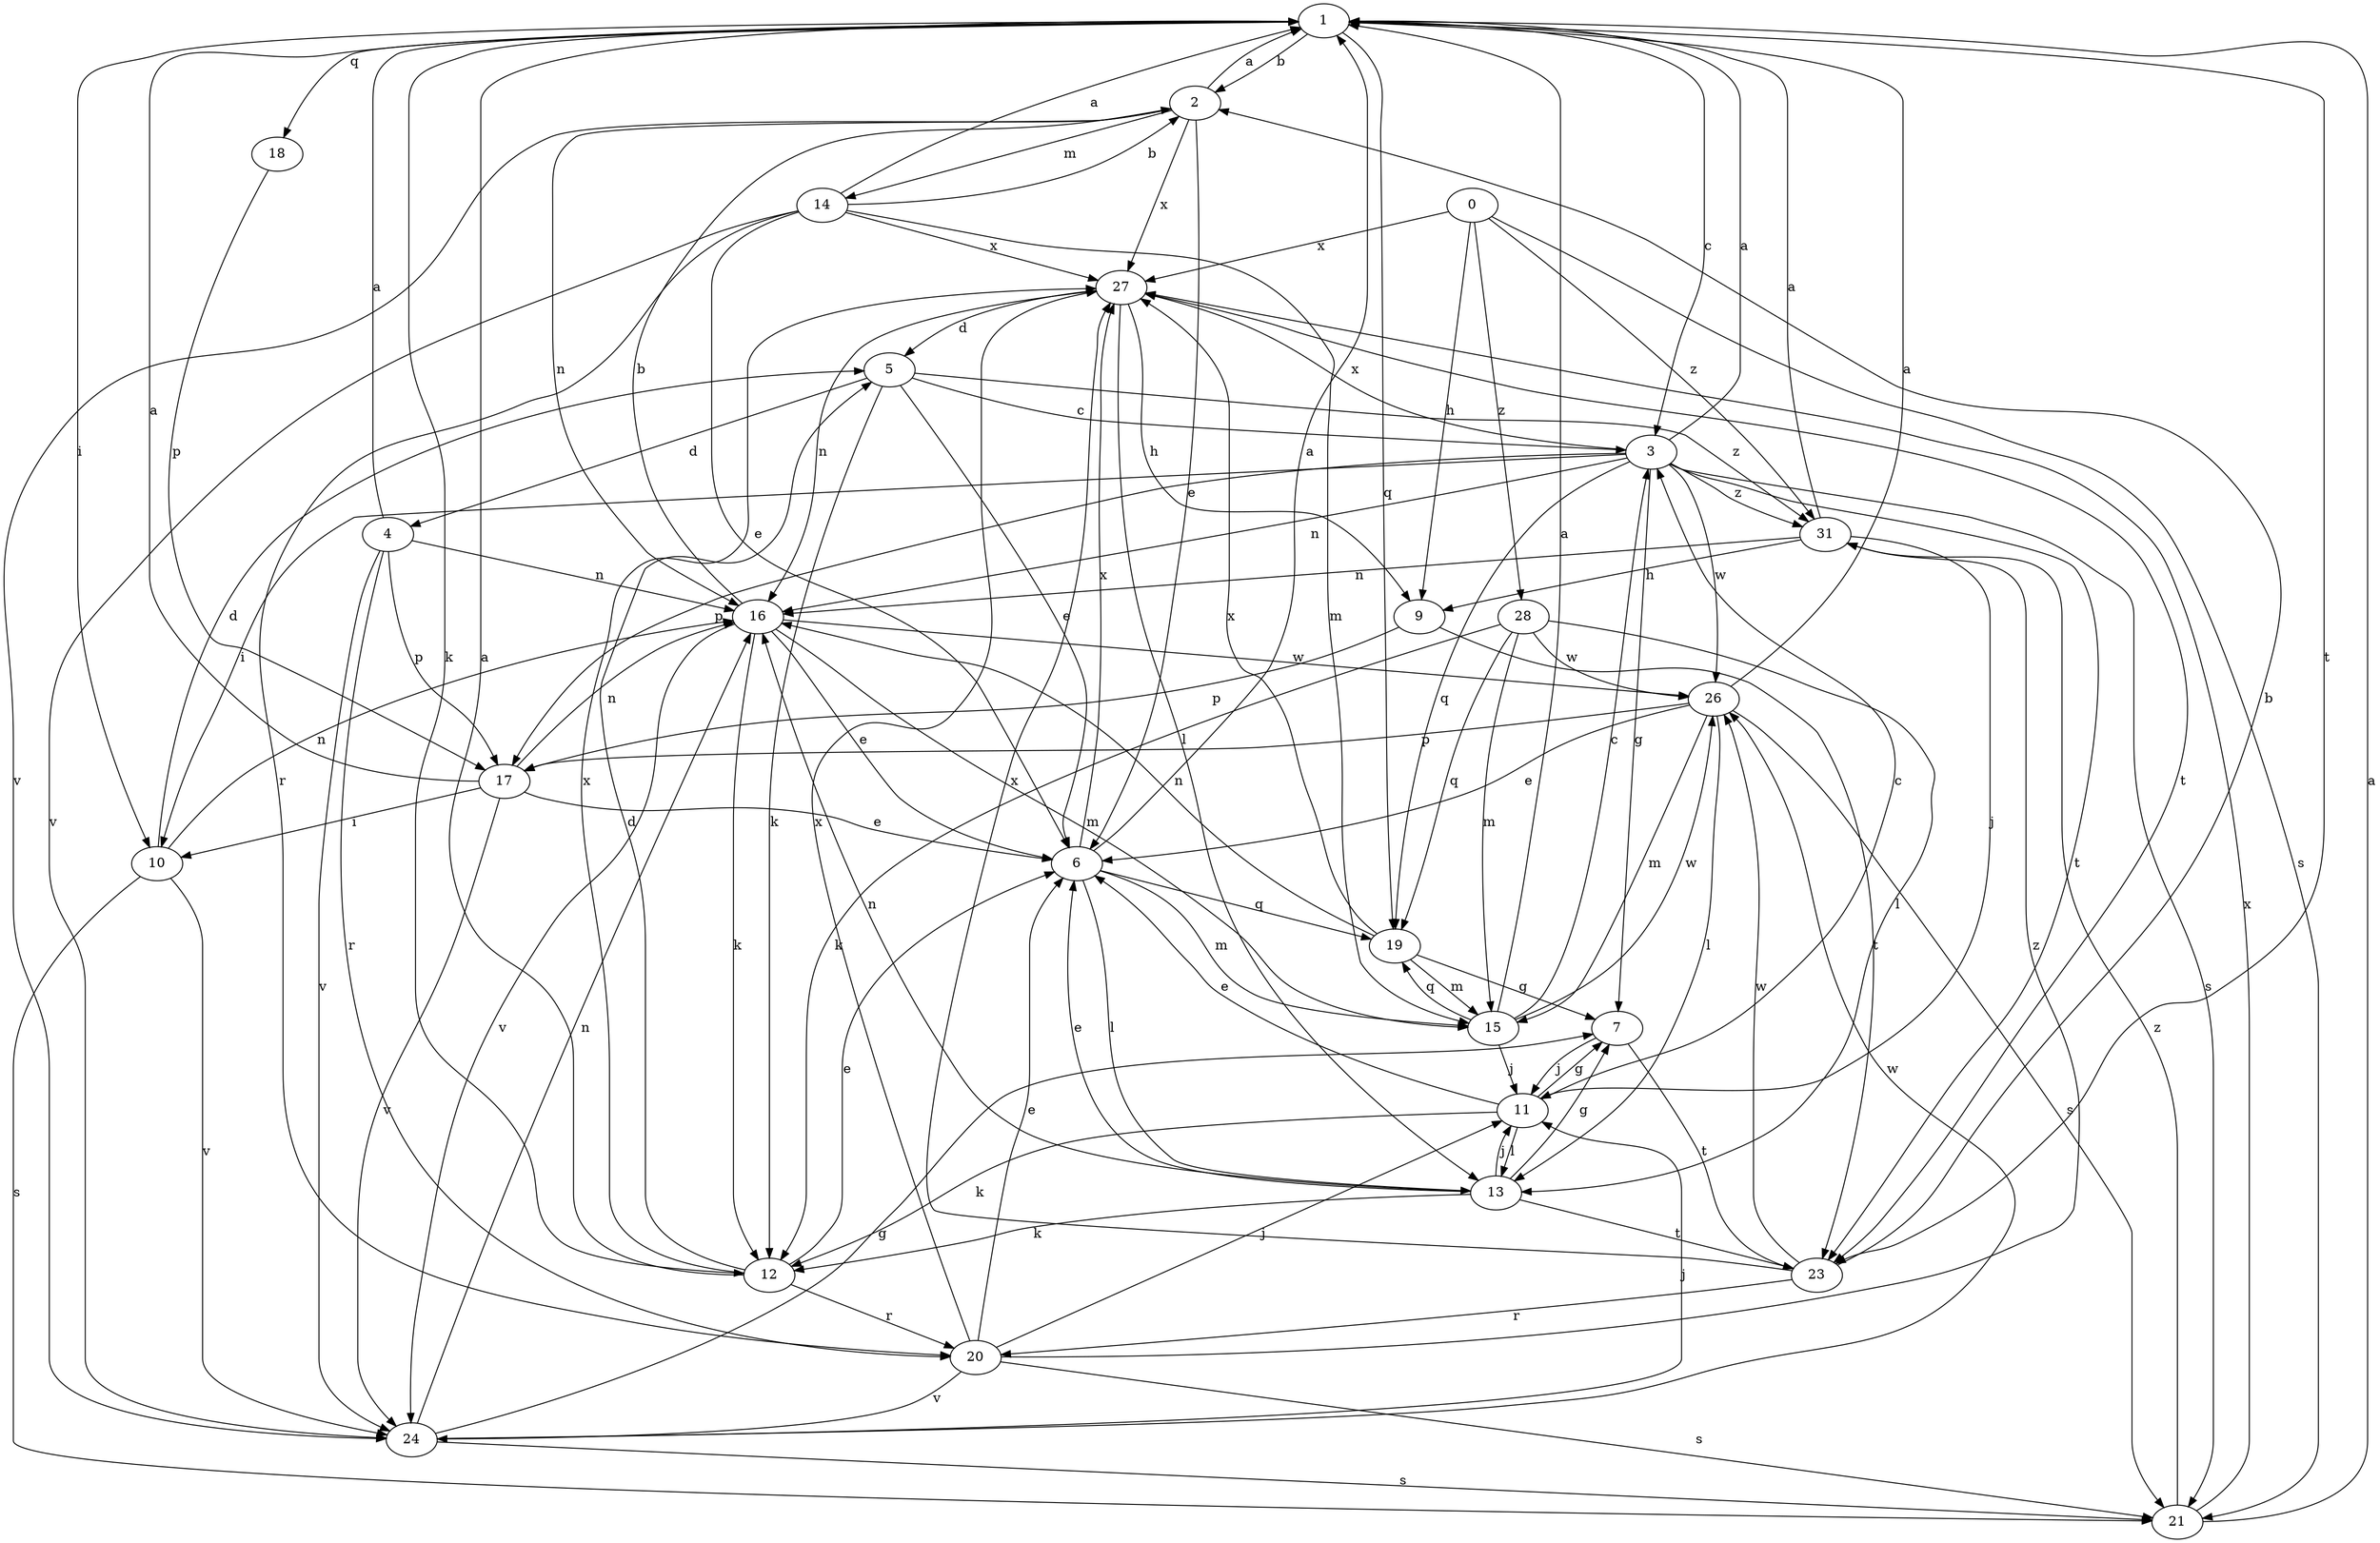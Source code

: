 strict digraph  {
1;
2;
3;
4;
5;
6;
7;
9;
10;
11;
12;
13;
14;
0;
15;
16;
17;
18;
19;
20;
21;
23;
24;
26;
27;
28;
31;
1 -> 2  [label=b];
1 -> 3  [label=c];
1 -> 10  [label=i];
1 -> 12  [label=k];
1 -> 18  [label=q];
1 -> 19  [label=q];
1 -> 23  [label=t];
2 -> 1  [label=a];
2 -> 6  [label=e];
2 -> 14  [label=m];
2 -> 16  [label=n];
2 -> 24  [label=v];
2 -> 27  [label=x];
3 -> 1  [label=a];
3 -> 7  [label=g];
3 -> 10  [label=i];
3 -> 16  [label=n];
3 -> 17  [label=p];
3 -> 19  [label=q];
3 -> 21  [label=s];
3 -> 23  [label=t];
3 -> 26  [label=w];
3 -> 27  [label=x];
3 -> 31  [label=z];
4 -> 1  [label=a];
4 -> 16  [label=n];
4 -> 17  [label=p];
4 -> 20  [label=r];
4 -> 24  [label=v];
5 -> 3  [label=c];
5 -> 4  [label=d];
5 -> 6  [label=e];
5 -> 12  [label=k];
5 -> 31  [label=z];
6 -> 1  [label=a];
6 -> 13  [label=l];
6 -> 15  [label=m];
6 -> 19  [label=q];
6 -> 27  [label=x];
7 -> 11  [label=j];
7 -> 23  [label=t];
9 -> 17  [label=p];
9 -> 23  [label=t];
10 -> 5  [label=d];
10 -> 16  [label=n];
10 -> 21  [label=s];
10 -> 24  [label=v];
11 -> 3  [label=c];
11 -> 6  [label=e];
11 -> 7  [label=g];
11 -> 12  [label=k];
11 -> 13  [label=l];
12 -> 1  [label=a];
12 -> 5  [label=d];
12 -> 6  [label=e];
12 -> 20  [label=r];
12 -> 27  [label=x];
13 -> 6  [label=e];
13 -> 7  [label=g];
13 -> 11  [label=j];
13 -> 12  [label=k];
13 -> 16  [label=n];
13 -> 23  [label=t];
14 -> 1  [label=a];
14 -> 2  [label=b];
14 -> 6  [label=e];
14 -> 15  [label=m];
14 -> 20  [label=r];
14 -> 24  [label=v];
14 -> 27  [label=x];
0 -> 9  [label=h];
0 -> 21  [label=s];
0 -> 27  [label=x];
0 -> 28  [label=z];
0 -> 31  [label=z];
15 -> 1  [label=a];
15 -> 3  [label=c];
15 -> 11  [label=j];
15 -> 19  [label=q];
15 -> 26  [label=w];
16 -> 2  [label=b];
16 -> 6  [label=e];
16 -> 12  [label=k];
16 -> 15  [label=m];
16 -> 24  [label=v];
16 -> 26  [label=w];
17 -> 1  [label=a];
17 -> 6  [label=e];
17 -> 10  [label=i];
17 -> 16  [label=n];
17 -> 24  [label=v];
18 -> 17  [label=p];
19 -> 7  [label=g];
19 -> 15  [label=m];
19 -> 16  [label=n];
19 -> 27  [label=x];
20 -> 6  [label=e];
20 -> 11  [label=j];
20 -> 21  [label=s];
20 -> 24  [label=v];
20 -> 27  [label=x];
20 -> 31  [label=z];
21 -> 1  [label=a];
21 -> 27  [label=x];
21 -> 31  [label=z];
23 -> 2  [label=b];
23 -> 20  [label=r];
23 -> 26  [label=w];
23 -> 27  [label=x];
24 -> 7  [label=g];
24 -> 11  [label=j];
24 -> 16  [label=n];
24 -> 21  [label=s];
24 -> 26  [label=w];
26 -> 1  [label=a];
26 -> 6  [label=e];
26 -> 13  [label=l];
26 -> 15  [label=m];
26 -> 17  [label=p];
26 -> 21  [label=s];
27 -> 5  [label=d];
27 -> 9  [label=h];
27 -> 13  [label=l];
27 -> 16  [label=n];
27 -> 23  [label=t];
28 -> 12  [label=k];
28 -> 13  [label=l];
28 -> 15  [label=m];
28 -> 19  [label=q];
28 -> 26  [label=w];
31 -> 1  [label=a];
31 -> 9  [label=h];
31 -> 11  [label=j];
31 -> 16  [label=n];
}
